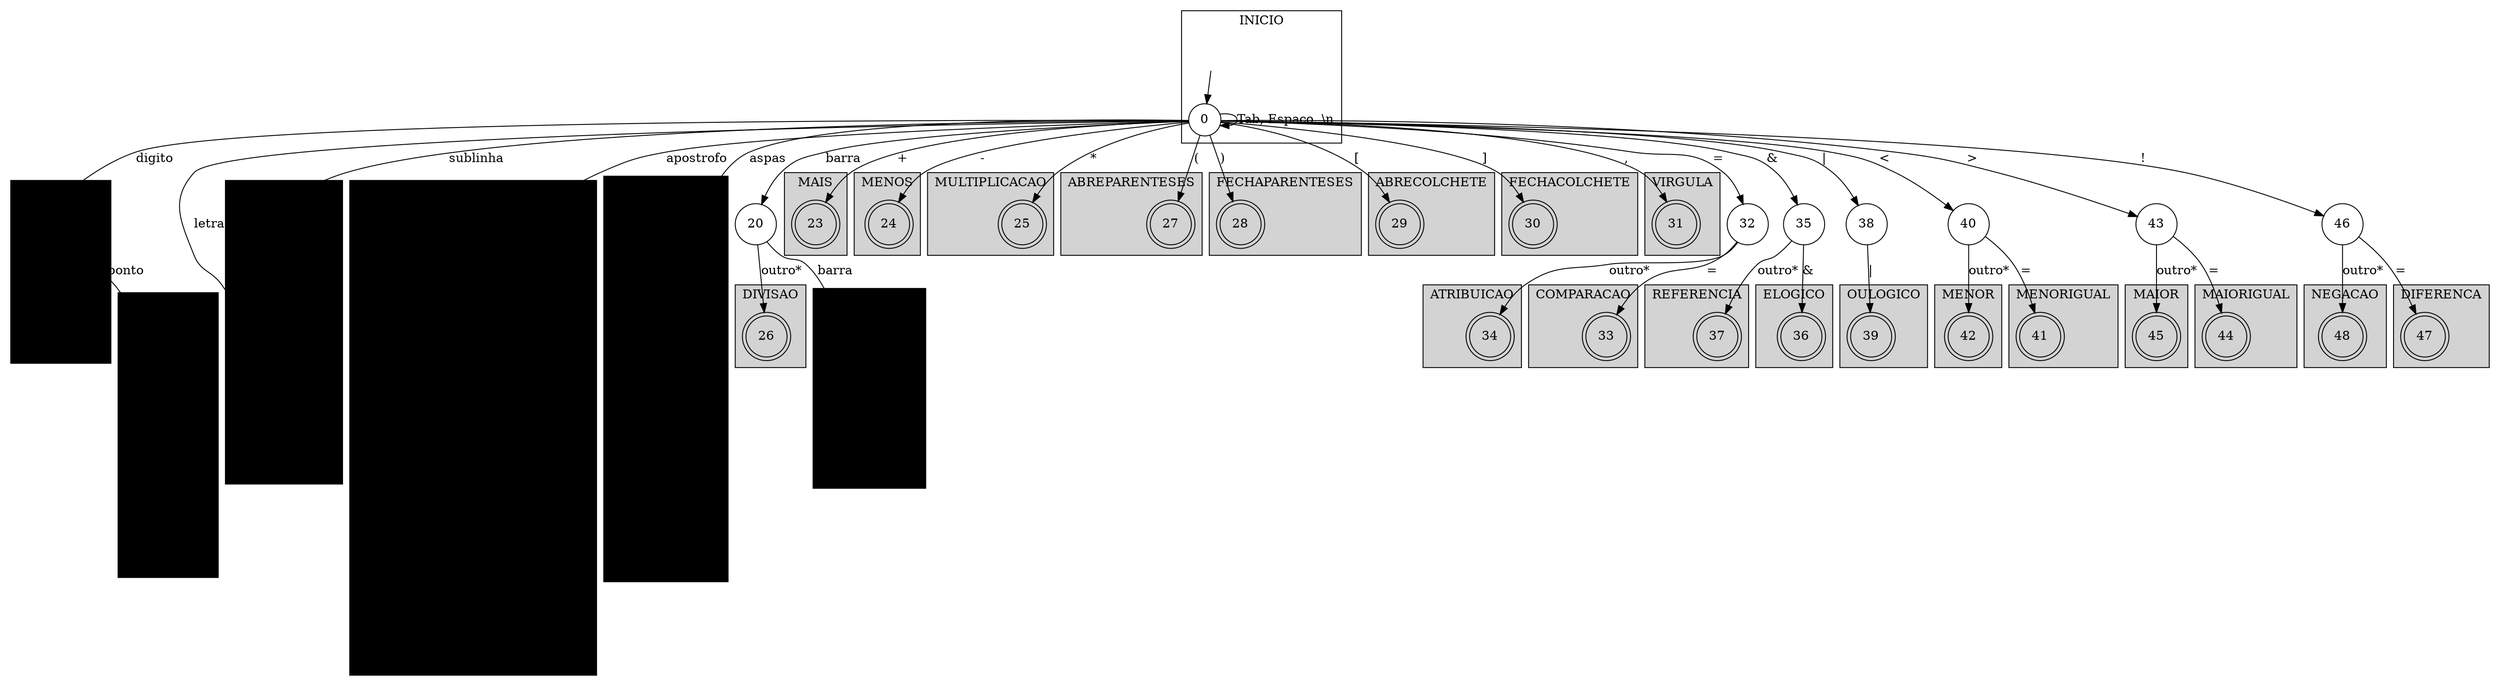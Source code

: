 digraph {
	subgraph cluster_start {
		label=INICIO;

		Inicio [label="", shape=none];
		0 [shape=circle];
		Inicio -> 0;
	}
	0 -> 0 [label="Tab, Espaco, \\n"];

	subgraph cluster_id {
		label=ID;
		style=filled;
		color="#d85";

		1 [shape=circle];
		2 [shape=circle];
		3 [shape=doublecircle];

		0 -> 1 [label=sublinha];
		1 -> 1 [label=sublinha];
		0 -> 2 [label=letra];
		1 -> 2 [label=letra];
		2 -> 3 [label="outro*"];
	}

	subgraph cluster_intcon {
		label=INTCON;
		style=filled;
		color="#faf";

		4 [shape=circle];
		5 [shape=doublecircle];

		0 -> 4 [label=digito];
		4 -> 4 [label=digito];
		4 -> 5 [label="outro*"];
	}

	subgraph cluster_realcon {
		label=REALCON;
		style=filled;
		color="#88d";

		6 [shape=circle];
		7 [shape=circle];
		8 [shape=doublecircle];

		4 -> 6 [label=ponto];
		6 -> 7 [label=digito];
		7 -> 7 [label=digito];
		7 -> 8 [label="outro*"];
	}

	subgraph cluster_charcon {
		label=CHARCON;
		style=filled;
		color="#8d8";

		9 [shape=circle];
		10 [shape=circle];
		11 [shape=circle];
		12 [shape=doublecircle];
		13 [shape=circle];
		14 [shape=circle];
		15 [shape=circle];

		0 -> 9 [label=apostrofo];
		9 -> 10 [label=ch];
		9 -> 11 [label=contrabarra];
		10 -> 15 [label=apostrofo];
		15 -> 12 [label="outro*"];
		11 -> 14 [label=n];
		11 -> 15 [label=0];
		14 -> 15 [label=apostrofo];
		13 -> 15 [label=apostrofo];
	}

	subgraph cluster_stringcon {
		label=STRINGCON;
		style=filled;
		color="#d88";

		16 [shape=circle];
		17 [shape=circle];
		18 [shape=doublecircle];
		19 [shape=circle];

		0 -> 16 [label=aspas];
		16 -> 17 [label=aspas];
		16 -> 19 [label=ch];
		17 -> 18 [label="outro*"];
		19 -> 17 [label=aspas];
	}

	20 [shape=circle];
	0 -> 20 [label=barra];
	20 -> 21 [label=barra];

	subgraph cluster_comentario {
		label=COMENTARIO;
		style=filled;
		color="#dd8";

		21 [shape=circle];
		22 [shape=doublecircle];

		21 -> 21 [label="outro*"];
		21 -> 22 [label="\\n"];
	}

	subgraph cluster_mais {
		label=MAIS;
		style=filled;
		23 [shape=doublecircle];
	}
	0 -> 23 [label="+"];

	subgraph cluster_menos {
		label=MENOS;
		style=filled;
		24 [shape=doublecircle];
	}
	0 -> 24 [label="-"];

	subgraph cluster_multiplicacao {
		label=MULTIPLICACAO;
		style=filled;
		25 [shape=doublecircle];
	}
	0 -> 25 [label="*"];

	subgraph cluster_divisao {
		label=DIVISAO;
		style=filled;
		26 [shape=doublecircle];
	}
	20 -> 26 [label="outro*"];

	subgraph cluster_abreparenteses {
		label=ABREPARENTESES;
		style=filled;
		27 [shape=doublecircle];
	}
	0 -> 27 [label="("];

	subgraph cluster_fechaparenteses {
		label=FECHAPARENTESES;
		style=filled;
		28 [shape=doublecircle];
	}
	0 -> 28 [label=")"];

	subgraph cluster_abrecolchete {
		label=ABRECOLCHETE;
		style=filled;
		29 [shape=doublecircle];
	}
	0 -> 29 [label="["];

	subgraph cluster_fechacolchete {
		label=FECHACOLCHETE;
		style=filled;
		30 [shape=doublecircle];
	}
	0 -> 30 [label="]"];

	subgraph cluster_virgula {
		label=VIRGULA;
		style=filled;
		31 [shape=doublecircle];
	}
	0 -> 31 [label=","];

	32 [shape=circle];
	0 -> 32 [label="="];
	subgraph cluster_comparacao {
		label=COMPARACAO;
		style=filled;
		33 [shape=doublecircle];
	}
	32 -> 33 [label="="];
	subgraph cluster_atribuicao {
		label=ATRIBUICAO;
		style=filled;
		34 [shape=doublecircle];
	}
	32 -> 34 [label="outro*"];

	35 [shape=circle];
	0 -> 35 [label="&"];
	subgraph cluster_elogico {
		label=ELOGICO;
		style=filled;
		36 [shape=doublecircle];
	}
	35 -> 36 [label="&"];
	subgraph cluster_referencia {
		label=REFERENCIA;
		style=filled;
		37 [shape=doublecircle];
	}
	35 -> 37 [label="outro*"];

	38 [shape=circle];
	0 -> 38 [label="|"];
	subgraph cluster_oulogico {
		label=OULOGICO;
		style=filled;
		39 [shape=doublecircle];
	}
	38 -> 39 [label="|"];

	40 [shape=circle];
	0 -> 40 [label="<"];
	subgraph cluster_menorigual {
		label=MENORIGUAL;
		style=filled;
		41 [shape=doublecircle];
	}
	40 -> 41 [label="="];
	subgraph cluster_menor {
		label=MENOR;
		style=filled;
		42 [shape=doublecircle];
	}
	40 -> 42 [label="outro*"];

	43 [shape=circle];
	0 -> 43 [label=">"];
	subgraph cluster_maiorigual {
		label=MAIORIGUAL;
		style=filled;
		44 [shape=doublecircle];
	}
	43 -> 44 [label="="];
	subgraph cluster_maior {
		label=MAIOR;
		style=filled;
		45 [shape=doublecircle];
	}
	43 -> 45 [label="outro*"];

	46 [shape=circle];
	0 -> 46 [label="!"];
	subgraph cluster_diferenca {
		label=DIFERENCA;
		style=filled;
		47 [shape=doublecircle];
	}
	46 -> 47 [label="="];
	subgraph cluster_negacao {
		label=NEGACAO;
		style=filled;
		48 [shape=doublecircle];
	}
	46 -> 48 [label="outro*"];
}

